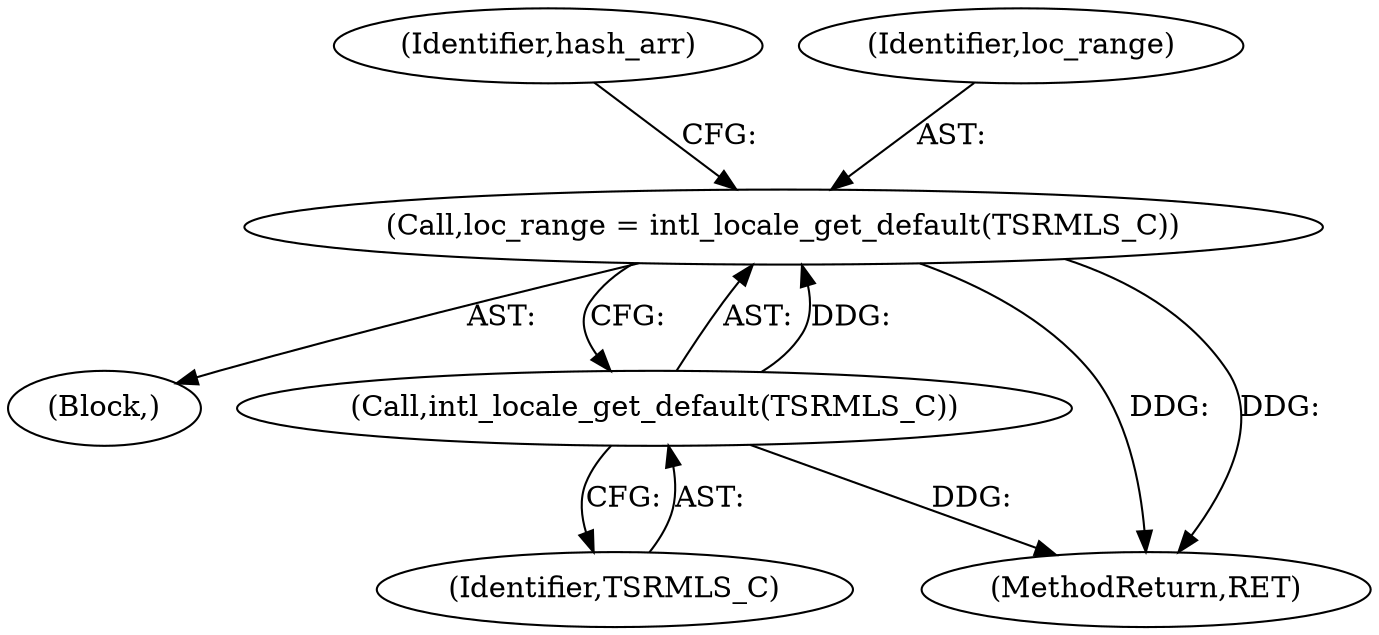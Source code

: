 digraph "0_php-src_97eff7eb57fc2320c267a949cffd622c38712484?w=1_11@pointer" {
"1000142" [label="(Call,loc_range = intl_locale_get_default(TSRMLS_C))"];
"1000144" [label="(Call,intl_locale_get_default(TSRMLS_C))"];
"1000141" [label="(Block,)"];
"1000187" [label="(MethodReturn,RET)"];
"1000145" [label="(Identifier,TSRMLS_C)"];
"1000142" [label="(Call,loc_range = intl_locale_get_default(TSRMLS_C))"];
"1000147" [label="(Identifier,hash_arr)"];
"1000143" [label="(Identifier,loc_range)"];
"1000144" [label="(Call,intl_locale_get_default(TSRMLS_C))"];
"1000142" -> "1000141"  [label="AST: "];
"1000142" -> "1000144"  [label="CFG: "];
"1000143" -> "1000142"  [label="AST: "];
"1000144" -> "1000142"  [label="AST: "];
"1000147" -> "1000142"  [label="CFG: "];
"1000142" -> "1000187"  [label="DDG: "];
"1000142" -> "1000187"  [label="DDG: "];
"1000144" -> "1000142"  [label="DDG: "];
"1000144" -> "1000145"  [label="CFG: "];
"1000145" -> "1000144"  [label="AST: "];
"1000144" -> "1000187"  [label="DDG: "];
}
